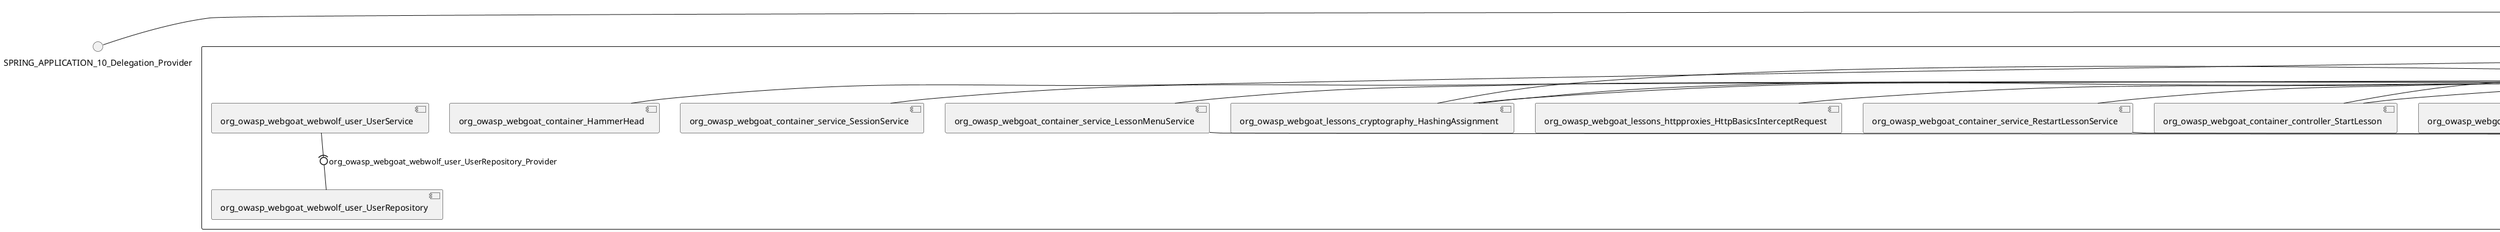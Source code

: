 @startuml
skinparam fixCircleLabelOverlapping true
skinparam componentStyle uml2
() SPRING_APPLICATION_10_Delegation_Provider
() SPRING_APPLICATION_11_Delegation_Provider
() SPRING_APPLICATION_12_Delegation_Provider
() SPRING_APPLICATION_13_Delegation_Provider
() SPRING_APPLICATION_14_Delegation_Provider
() SPRING_APPLICATION_15_Delegation_Provider
() SPRING_APPLICATION_16_Delegation_Provider
() SPRING_APPLICATION_2_Delegation_Provider
() SPRING_APPLICATION_3_Delegation_Provider
() SPRING_APPLICATION_4_Delegation_Provider
() SPRING_APPLICATION_5_Delegation_Provider
() SPRING_APPLICATION_6_Delegation_Provider
() SPRING_APPLICATION_7_Delegation_Provider
() SPRING_APPLICATION_8_Delegation_Provider
() SPRING_APPLICATION_9_Delegation_Provider
() SPRING_APPLICATION_BypassRestrictions_FieldRestrictions_POST_Delegation_Provider
() SPRING_APPLICATION_BypassRestrictions_frontendValidation_POST_Delegation_Provider
() SPRING_APPLICATION_ChromeDevTools_dummy_POST_Delegation_Provider
() SPRING_APPLICATION_ChromeDevTools_network_POST_Delegation_Provider
() SPRING_APPLICATION_CrossSiteScriptingStored_stored_xss_POST_Delegation_Provider
() SPRING_APPLICATION_CrossSiteScriptingStored_stored_xss_follow_up_POST_Delegation_Provider
() SPRING_APPLICATION_CrossSiteScripting_attack1_POST_Delegation_Provider
() SPRING_APPLICATION_CrossSiteScripting_attack3_POST_Delegation_Provider
() SPRING_APPLICATION_CrossSiteScripting_attack4_POST_Delegation_Provider
() SPRING_APPLICATION_CrossSiteScripting_attack5a_GET_Delegation_Provider
() SPRING_APPLICATION_CrossSiteScripting_attack6a_POST_Delegation_Provider
() SPRING_APPLICATION_CrossSiteScripting_dom_follow_up_POST_Delegation_Provider
() SPRING_APPLICATION_CrossSiteScripting_phone_home_xss_POST_Delegation_Provider
() SPRING_APPLICATION_CrossSiteScripting_quiz_GET_POST_Delegation_Provider
() SPRING_APPLICATION_Delegation_Provider
() SPRING_APPLICATION_GET_10_Delegation_Provider
() SPRING_APPLICATION_GET_11_Delegation_Provider
() SPRING_APPLICATION_GET_2_Delegation_Provider
() SPRING_APPLICATION_GET_3_Delegation_Provider
() SPRING_APPLICATION_GET_4_Delegation_Provider
() SPRING_APPLICATION_GET_5_Delegation_Provider
() SPRING_APPLICATION_GET_6_Delegation_Provider
() SPRING_APPLICATION_GET_7_Delegation_Provider
() SPRING_APPLICATION_GET_8_Delegation_Provider
() SPRING_APPLICATION_GET_9_Delegation_Provider
() SPRING_APPLICATION_GET_Delegation_Provider
() SPRING_APPLICATION_HtmlTampering_task_POST_Delegation_Provider
() SPRING_APPLICATION_HttpBasics_attack1_POST_Delegation_Provider
() SPRING_APPLICATION_HttpBasics_attack2_POST_Delegation_Provider
() SPRING_APPLICATION_IDOR_diff_attributes_POST_Delegation_Provider
() SPRING_APPLICATION_IDOR_login_POST_Delegation_Provider
() SPRING_APPLICATION_IDOR_profile_alt_path_POST_Delegation_Provider
() SPRING_APPLICATION_InsecureDeserialization_task_POST_Delegation_Provider
() SPRING_APPLICATION_InsecureLogin_Delegation_Provider
() SPRING_APPLICATION_JWT_decode_POST_Delegation_Provider
() SPRING_APPLICATION_JWT_jku_Delegation_Provider
() SPRING_APPLICATION_JWT_kid_Delegation_Provider
() SPRING_APPLICATION_JWT_quiz_GET_POST_Delegation_Provider
() SPRING_APPLICATION_JWT_refresh_Delegation_Provider
() SPRING_APPLICATION_JWT_secret_POST_Delegation_Provider
() SPRING_APPLICATION_JWT_votings_Delegation_Provider
() SPRING_APPLICATION_LogSpoofing_log_bleeding_POST_Delegation_Provider
() SPRING_APPLICATION_LogSpoofing_log_spoofing_POST_Delegation_Provider
() SPRING_APPLICATION_POST_10_Delegation_Provider
() SPRING_APPLICATION_POST_11_Delegation_Provider
() SPRING_APPLICATION_POST_12_Delegation_Provider
() SPRING_APPLICATION_POST_13_Delegation_Provider
() SPRING_APPLICATION_POST_14_Delegation_Provider
() SPRING_APPLICATION_POST_15_Delegation_Provider
() SPRING_APPLICATION_POST_16_Delegation_Provider
() SPRING_APPLICATION_POST_17_Delegation_Provider
() SPRING_APPLICATION_POST_18_Delegation_Provider
() SPRING_APPLICATION_POST_2_Delegation_Provider
() SPRING_APPLICATION_POST_3_Delegation_Provider
() SPRING_APPLICATION_POST_4_Delegation_Provider
() SPRING_APPLICATION_POST_5_Delegation_Provider
() SPRING_APPLICATION_POST_6_Delegation_Provider
() SPRING_APPLICATION_POST_7_Delegation_Provider
() SPRING_APPLICATION_POST_8_Delegation_Provider
() SPRING_APPLICATION_POST_9_Delegation_Provider
() SPRING_APPLICATION_POST_Delegation_Provider
() SPRING_APPLICATION_PUT_Delegation_Provider
() SPRING_APPLICATION_PasswordReset_ForgotPassword_create_password_reset_link_POST_Delegation_Provider
() SPRING_APPLICATION_PasswordReset_SecurityQuestions_POST_Delegation_Provider
() SPRING_APPLICATION_PasswordReset_reset_Delegation_Provider
() SPRING_APPLICATION_PasswordReset_simple_mail_reset_POST_Delegation_Provider
() SPRING_APPLICATION_PathTraversal_profile_picture_GET_Delegation_Provider
() SPRING_APPLICATION_PathTraversal_profile_picture_fix_GET_Delegation_Provider
() SPRING_APPLICATION_PathTraversal_profile_upload_POST_Delegation_Provider
() SPRING_APPLICATION_PathTraversal_profile_upload_fix_POST_Delegation_Provider
() SPRING_APPLICATION_PathTraversal_profile_upload_remove_user_input_POST_Delegation_Provider
() SPRING_APPLICATION_PathTraversal_random_POST_Delegation_Provider
() SPRING_APPLICATION_PathTraversal_random_picture_GET_Delegation_Provider
() SPRING_APPLICATION_PathTraversal_zip_slip_Delegation_Provider
() SPRING_APPLICATION_SSRF_task1_POST_Delegation_Provider
() SPRING_APPLICATION_SSRF_task2_POST_Delegation_Provider
() SPRING_APPLICATION_SecurePasswords_assignment_POST_Delegation_Provider
() SPRING_APPLICATION_SqlInjectionAdvanced_attack6a_POST_Delegation_Provider
() SPRING_APPLICATION_SqlInjectionAdvanced_attack6b_POST_Delegation_Provider
() SPRING_APPLICATION_SqlInjectionAdvanced_challenge_Login_POST_Delegation_Provider
() SPRING_APPLICATION_SqlInjectionAdvanced_challenge_PUT_Delegation_Provider
() SPRING_APPLICATION_SqlInjectionAdvanced_quiz_GET_POST_Delegation_Provider
() SPRING_APPLICATION_SqlInjectionMitigations_attack10a_POST_Delegation_Provider
() SPRING_APPLICATION_SqlInjectionMitigations_attack10b_POST_Delegation_Provider
() SPRING_APPLICATION_SqlInjectionMitigations_attack12a_POST_Delegation_Provider
() SPRING_APPLICATION_SqlInjectionMitigations_servers_GET_Delegation_Provider
() SPRING_APPLICATION_SqlInjection_assignment5a_POST_Delegation_Provider
() SPRING_APPLICATION_SqlInjection_assignment5b_POST_Delegation_Provider
() SPRING_APPLICATION_SqlInjection_attack10_POST_Delegation_Provider
() SPRING_APPLICATION_SqlInjection_attack2_POST_Delegation_Provider
() SPRING_APPLICATION_SqlInjection_attack3_POST_Delegation_Provider
() SPRING_APPLICATION_SqlInjection_attack4_POST_Delegation_Provider
() SPRING_APPLICATION_SqlInjection_attack5_POST_Delegation_Provider
() SPRING_APPLICATION_SqlInjection_attack8_POST_Delegation_Provider
() SPRING_APPLICATION_SqlInjection_attack9_POST_Delegation_Provider
() SPRING_APPLICATION_SqlOnlyInputValidationOnKeywords_attack_POST_Delegation_Provider
() SPRING_APPLICATION_SqlOnlyInputValidation_attack_POST_Delegation_Provider
() SPRING_APPLICATION_VulnerableComponents_attack1_POST_Delegation_Provider
() SPRING_APPLICATION_WebWolf_GET_Delegation_Provider
() SPRING_APPLICATION_WebWolf_landing_Delegation_Provider
() SPRING_APPLICATION_WebWolf_mail_Delegation_Provider
() SPRING_APPLICATION_challenge_1_POST_Delegation_Provider
() SPRING_APPLICATION_challenge_5_POST_Delegation_Provider
() SPRING_APPLICATION_challenge_7_Delegation_Provider
() SPRING_APPLICATION_challenge_8_Delegation_Provider
() SPRING_APPLICATION_challenge_logo_Delegation_Provider
() SPRING_APPLICATION_cia_quiz_GET_POST_Delegation_Provider
() SPRING_APPLICATION_clientSideFiltering_attack1_POST_Delegation_Provider
() SPRING_APPLICATION_clientSideFiltering_challenge_store_coupons_GET_Delegation_Provider
() SPRING_APPLICATION_clientSideFiltering_getItForFree_POST_Delegation_Provider
() SPRING_APPLICATION_clientSideFiltering_salaries_GET_Delegation_Provider
() SPRING_APPLICATION_crypto_encoding_basic_auth_POST_Delegation_Provider
() SPRING_APPLICATION_crypto_encoding_xor_POST_Delegation_Provider
() SPRING_APPLICATION_crypto_hashing_POST_Delegation_Provider
() SPRING_APPLICATION_crypto_secure_defaults_POST_Delegation_Provider
() SPRING_APPLICATION_crypto_signing_verify_POST_Delegation_Provider
() SPRING_APPLICATION_csrf_feedback_message_POST_Delegation_Provider
() SPRING_APPLICATION_csrf_review_POST_Delegation_Provider
() SPRING_APPLICATION_files_GET_Delegation_Provider
() SPRING_APPLICATION_fileupload_POST_Delegation_Provider
() SPRING_APPLICATION_jwt_Delegation_Provider
() SPRING_APPLICATION_landing_Delegation_Provider
() SPRING_APPLICATION_lesson_template_Delegation_Provider
() SPRING_APPLICATION_login_oauth_mvc_GET_Delegation_Provider
() SPRING_APPLICATION_mail_DELETE_GET_POST_Delegation_Provider
() SPRING_APPLICATION_register_mvc_POST_Delegation_Provider
() SPRING_APPLICATION_registration_GET_Delegation_Provider
() SPRING_APPLICATION_requests_GET_Delegation_Provider
() SPRING_APPLICATION_scoreboard_data_GET_Delegation_Provider
() SPRING_APPLICATION_server_directory_GET_Delegation_Provider
() SPRING_APPLICATION_service_debug_labels_mvc_Delegation_Provider
() SPRING_APPLICATION_service_lessonoverview_mvc_Delegation_Provider
() SPRING_APPLICATION_xxe_comments_GET_Delegation_Provider
rectangle System {
[org_owasp_webgoat_container_HammerHead] [[webgoat-webgoat.repository#_U6yASJAdEe-fOb2-UjXI7w]]
[org_owasp_webgoat_container_WebWolfRedirect] [[webgoat-webgoat.repository#_U6yASJAdEe-fOb2-UjXI7w]]
[org_owasp_webgoat_container_controller_StartLesson] [[webgoat-webgoat.repository#_U6yASJAdEe-fOb2-UjXI7w]]
[org_owasp_webgoat_container_controller_Welcome] [[webgoat-webgoat.repository#_U6yASJAdEe-fOb2-UjXI7w]]
[org_owasp_webgoat_container_i18n_PluginMessages_Provider] [[webgoat-webgoat.repository#_U6yASJAdEe-fOb2-UjXI7w]]
[org_owasp_webgoat_container_report_ReportCardController] [[webgoat-webgoat.repository#_U6yASJAdEe-fOb2-UjXI7w]]
[org_owasp_webgoat_container_service_EnvironmentService] [[webgoat-webgoat.repository#_U6yASJAdEe-fOb2-UjXI7w]]
[org_owasp_webgoat_container_service_HintService] [[webgoat-webgoat.repository#_U6yASJAdEe-fOb2-UjXI7w]]
[org_owasp_webgoat_container_service_LabelDebugService] [[webgoat-webgoat.repository#_U6yASJAdEe-fOb2-UjXI7w]]
[org_owasp_webgoat_container_service_LabelService] [[webgoat-webgoat.repository#_U6yASJAdEe-fOb2-UjXI7w]]
[org_owasp_webgoat_container_service_LessonInfoService] [[webgoat-webgoat.repository#_U6yASJAdEe-fOb2-UjXI7w]]
[org_owasp_webgoat_container_service_LessonMenuService] [[webgoat-webgoat.repository#_U6yASJAdEe-fOb2-UjXI7w]]
[org_owasp_webgoat_container_service_LessonProgressService] [[webgoat-webgoat.repository#_U6yASJAdEe-fOb2-UjXI7w]]
[org_owasp_webgoat_container_service_LessonTitleService] [[webgoat-webgoat.repository#_U6yASJAdEe-fOb2-UjXI7w]]
[org_owasp_webgoat_container_service_RestartLessonService] [[webgoat-webgoat.repository#_U6yASJAdEe-fOb2-UjXI7w]]
[org_owasp_webgoat_container_service_SessionService] [[webgoat-webgoat.repository#_U6yASJAdEe-fOb2-UjXI7w]]
[org_owasp_webgoat_container_session_UserSessionData_Provider] [[webgoat-webgoat.repository#_U6yASJAdEe-fOb2-UjXI7w]]
[org_owasp_webgoat_container_session_WebSession_Provider] [[webgoat-webgoat.repository#_U6yASJAdEe-fOb2-UjXI7w]]
[org_owasp_webgoat_container_users_RegistrationController] [[webgoat-webgoat.repository#_U6yASJAdEe-fOb2-UjXI7w]]
[org_owasp_webgoat_container_users_Scoreboard] [[webgoat-webgoat.repository#_U6yASJAdEe-fOb2-UjXI7w]]
[org_owasp_webgoat_container_users_UserProgressRepository] [[webgoat-webgoat.repository#_U6yASJAdEe-fOb2-UjXI7w]]
[org_owasp_webgoat_container_users_UserRepository] [[webgoat-webgoat.repository#_U6yASJAdEe-fOb2-UjXI7w]]
[org_owasp_webgoat_container_users_UserService] [[webgoat-webgoat.repository#_U6yASJAdEe-fOb2-UjXI7w]]
[org_owasp_webgoat_lessons_authbypass_VerifyAccount] [[webgoat-webgoat.repository#_U6yASJAdEe-fOb2-UjXI7w]]
[org_owasp_webgoat_lessons_bypassrestrictions_BypassRestrictionsFieldRestrictions] [[webgoat-webgoat.repository#_U6yASJAdEe-fOb2-UjXI7w]]
[org_owasp_webgoat_lessons_bypassrestrictions_BypassRestrictionsFrontendValidation] [[webgoat-webgoat.repository#_U6yASJAdEe-fOb2-UjXI7w]]
[org_owasp_webgoat_lessons_challenges_FlagController] [[webgoat-webgoat.repository#_U6yASJAdEe-fOb2-UjXI7w]]
[org_owasp_webgoat_lessons_challenges_challenge1_Assignment1] [[webgoat-webgoat.repository#_U6yASJAdEe-fOb2-UjXI7w]]
[org_owasp_webgoat_lessons_challenges_challenge1_ImageServlet] [[webgoat-webgoat.repository#_U6yASJAdEe-fOb2-UjXI7w]]
[org_owasp_webgoat_lessons_challenges_challenge5_Assignment5] [[webgoat-webgoat.repository#_U6yASJAdEe-fOb2-UjXI7w]]
[org_owasp_webgoat_lessons_challenges_challenge7_Assignment7] [[webgoat-webgoat.repository#_U6yASJAdEe-fOb2-UjXI7w]]
[org_owasp_webgoat_lessons_challenges_challenge8_Assignment8] [[webgoat-webgoat.repository#_U6yASJAdEe-fOb2-UjXI7w]]
[org_owasp_webgoat_lessons_chromedevtools_NetworkDummy] [[webgoat-webgoat.repository#_U6yASJAdEe-fOb2-UjXI7w]]
[org_owasp_webgoat_lessons_chromedevtools_NetworkLesson] [[webgoat-webgoat.repository#_U6yASJAdEe-fOb2-UjXI7w]]
[org_owasp_webgoat_lessons_cia_CIAQuiz] [[webgoat-webgoat.repository#_U6yASJAdEe-fOb2-UjXI7w]]
[org_owasp_webgoat_lessons_clientsidefiltering_ClientSideFilteringAssignment] [[webgoat-webgoat.repository#_U6yASJAdEe-fOb2-UjXI7w]]
[org_owasp_webgoat_lessons_clientsidefiltering_ClientSideFilteringFreeAssignment] [[webgoat-webgoat.repository#_U6yASJAdEe-fOb2-UjXI7w]]
[org_owasp_webgoat_lessons_clientsidefiltering_Salaries] [[webgoat-webgoat.repository#_U6yASJAdEe-fOb2-UjXI7w]]
[org_owasp_webgoat_lessons_clientsidefiltering_ShopEndpoint] [[webgoat-webgoat.repository#_U6yASJAdEe-fOb2-UjXI7w]]
[org_owasp_webgoat_lessons_cryptography_EncodingAssignment] [[webgoat-webgoat.repository#_U6yASJAdEe-fOb2-UjXI7w]]
[org_owasp_webgoat_lessons_cryptography_HashingAssignment] [[webgoat-webgoat.repository#_U6yASJAdEe-fOb2-UjXI7w]]
[org_owasp_webgoat_lessons_cryptography_SecureDefaultsAssignment] [[webgoat-webgoat.repository#_U6yASJAdEe-fOb2-UjXI7w]]
[org_owasp_webgoat_lessons_cryptography_SigningAssignment] [[webgoat-webgoat.repository#_U6yASJAdEe-fOb2-UjXI7w]]
[org_owasp_webgoat_lessons_cryptography_XOREncodingAssignment] [[webgoat-webgoat.repository#_U6yASJAdEe-fOb2-UjXI7w]]
[org_owasp_webgoat_lessons_csrf_CSRFConfirmFlag1] [[webgoat-webgoat.repository#_U6yASJAdEe-fOb2-UjXI7w]]
[org_owasp_webgoat_lessons_csrf_CSRFFeedback] [[webgoat-webgoat.repository#_U6yASJAdEe-fOb2-UjXI7w]]
[org_owasp_webgoat_lessons_csrf_CSRFGetFlag] [[webgoat-webgoat.repository#_U6yASJAdEe-fOb2-UjXI7w]]
[org_owasp_webgoat_lessons_csrf_CSRFLogin] [[webgoat-webgoat.repository#_U6yASJAdEe-fOb2-UjXI7w]]
[org_owasp_webgoat_lessons_csrf_ForgedReviews] [[webgoat-webgoat.repository#_U6yASJAdEe-fOb2-UjXI7w]]
[org_owasp_webgoat_lessons_csrf_ObjectMapper_Provider] [[webgoat-webgoat.repository#_U6yASJAdEe-fOb2-UjXI7w]]
[org_owasp_webgoat_lessons_deserialization_InsecureDeserializationTask] [[webgoat-webgoat.repository#_U6yASJAdEe-fOb2-UjXI7w]]
[org_owasp_webgoat_lessons_hijacksession_HijackSessionAssignment] [[webgoat-webgoat.repository#_U6yASJAdEe-fOb2-UjXI7w]]
[org_owasp_webgoat_lessons_hijacksession_cas_HijackSessionAuthenticationProvider] [[webgoat-webgoat.repository#_U6yASJAdEe-fOb2-UjXI7w]]
[org_owasp_webgoat_lessons_htmltampering_HtmlTamperingTask] [[webgoat-webgoat.repository#_U6yASJAdEe-fOb2-UjXI7w]]
[org_owasp_webgoat_lessons_httpbasics_HttpBasicsLesson] [[webgoat-webgoat.repository#_U6yASJAdEe-fOb2-UjXI7w]]
[org_owasp_webgoat_lessons_httpbasics_HttpBasicsQuiz] [[webgoat-webgoat.repository#_U6yASJAdEe-fOb2-UjXI7w]]
[org_owasp_webgoat_lessons_httpproxies_HttpBasicsInterceptRequest] [[webgoat-webgoat.repository#_U6yASJAdEe-fOb2-UjXI7w]]
[org_owasp_webgoat_lessons_idor_IDORDiffAttributes] [[webgoat-webgoat.repository#_U6yASJAdEe-fOb2-UjXI7w]]
[org_owasp_webgoat_lessons_idor_IDOREditOtherProfile] [[webgoat-webgoat.repository#_U6yASJAdEe-fOb2-UjXI7w]]
[org_owasp_webgoat_lessons_idor_IDORLogin] [[webgoat-webgoat.repository#_U6yASJAdEe-fOb2-UjXI7w]]
[org_owasp_webgoat_lessons_idor_IDORViewOtherProfile] [[webgoat-webgoat.repository#_U6yASJAdEe-fOb2-UjXI7w]]
[org_owasp_webgoat_lessons_idor_IDORViewOwnProfile] [[webgoat-webgoat.repository#_U6yASJAdEe-fOb2-UjXI7w]]
[org_owasp_webgoat_lessons_idor_IDORViewOwnProfileAltUrl] [[webgoat-webgoat.repository#_U6yASJAdEe-fOb2-UjXI7w]]
[org_owasp_webgoat_lessons_insecurelogin_InsecureLoginTask] [[webgoat-webgoat.repository#_U6yASJAdEe-fOb2-UjXI7w]]
[org_owasp_webgoat_lessons_jwt_JWTDecodeEndpoint] [[webgoat-webgoat.repository#_U6yASJAdEe-fOb2-UjXI7w]]
[org_owasp_webgoat_lessons_jwt_JWTQuiz] [[webgoat-webgoat.repository#_U6yASJAdEe-fOb2-UjXI7w]]
[org_owasp_webgoat_lessons_jwt_JWTRefreshEndpoint] [[webgoat-webgoat.repository#_U6yASJAdEe-fOb2-UjXI7w]]
[org_owasp_webgoat_lessons_jwt_JWTSecretKeyEndpoint] [[webgoat-webgoat.repository#_U6yASJAdEe-fOb2-UjXI7w]]
[org_owasp_webgoat_lessons_jwt_JWTVotesEndpoint] [[webgoat-webgoat.repository#_U6yASJAdEe-fOb2-UjXI7w]]
[org_owasp_webgoat_lessons_jwt_claimmisuse_JWTHeaderJKUEndpoint] [[webgoat-webgoat.repository#_U6yASJAdEe-fOb2-UjXI7w]]
[org_owasp_webgoat_lessons_jwt_claimmisuse_JWTHeaderKIDEndpoint] [[webgoat-webgoat.repository#_U6yASJAdEe-fOb2-UjXI7w]]
[org_owasp_webgoat_lessons_lessontemplate_SampleAttack] [[webgoat-webgoat.repository#_U6yASJAdEe-fOb2-UjXI7w]]
[org_owasp_webgoat_lessons_logging_LogBleedingTask] [[webgoat-webgoat.repository#_U6yASJAdEe-fOb2-UjXI7w]]
[org_owasp_webgoat_lessons_logging_LogSpoofingTask] [[webgoat-webgoat.repository#_U6yASJAdEe-fOb2-UjXI7w]]
[org_owasp_webgoat_lessons_missingac_MissingFunctionACHiddenMenus] [[webgoat-webgoat.repository#_U6yASJAdEe-fOb2-UjXI7w]]
[org_owasp_webgoat_lessons_missingac_MissingFunctionACUsers] [[webgoat-webgoat.repository#_U6yASJAdEe-fOb2-UjXI7w]]
[org_owasp_webgoat_lessons_missingac_MissingFunctionACYourHash] [[webgoat-webgoat.repository#_U6yASJAdEe-fOb2-UjXI7w]]
[org_owasp_webgoat_lessons_missingac_MissingFunctionACYourHashAdmin] [[webgoat-webgoat.repository#_U6yASJAdEe-fOb2-UjXI7w]]
[org_owasp_webgoat_lessons_passwordreset_QuestionsAssignment] [[webgoat-webgoat.repository#_U6yASJAdEe-fOb2-UjXI7w]]
[org_owasp_webgoat_lessons_passwordreset_ResetLinkAssignment] [[webgoat-webgoat.repository#_U6yASJAdEe-fOb2-UjXI7w]]
[org_owasp_webgoat_lessons_passwordreset_ResetLinkAssignmentForgotPassword] [[webgoat-webgoat.repository#_U6yASJAdEe-fOb2-UjXI7w]]
[org_owasp_webgoat_lessons_passwordreset_SecurityQuestionAssignment] [[webgoat-webgoat.repository#_U6yASJAdEe-fOb2-UjXI7w]]
[org_owasp_webgoat_lessons_passwordreset_SimpleMailAssignment] [[webgoat-webgoat.repository#_U6yASJAdEe-fOb2-UjXI7w]]
[org_owasp_webgoat_lessons_passwordreset_TriedQuestions] [[webgoat-webgoat.repository#_U6yASJAdEe-fOb2-UjXI7w]]
[org_owasp_webgoat_lessons_pathtraversal_ProfileUpload] [[webgoat-webgoat.repository#_U6yASJAdEe-fOb2-UjXI7w]]
[org_owasp_webgoat_lessons_pathtraversal_ProfileUploadFix] [[webgoat-webgoat.repository#_U6yASJAdEe-fOb2-UjXI7w]]
[org_owasp_webgoat_lessons_pathtraversal_ProfileUploadRemoveUserInput] [[webgoat-webgoat.repository#_U6yASJAdEe-fOb2-UjXI7w]]
[org_owasp_webgoat_lessons_pathtraversal_ProfileUploadRetrieval] [[webgoat-webgoat.repository#_U6yASJAdEe-fOb2-UjXI7w]]
[org_owasp_webgoat_lessons_pathtraversal_ProfileZipSlip] [[webgoat-webgoat.repository#_U6yASJAdEe-fOb2-UjXI7w]]
[org_owasp_webgoat_lessons_securepasswords_SecurePasswordsAssignment] [[webgoat-webgoat.repository#_U6yASJAdEe-fOb2-UjXI7w]]
[org_owasp_webgoat_lessons_spoofcookie_SpoofCookieAssignment] [[webgoat-webgoat.repository#_U6yASJAdEe-fOb2-UjXI7w]]
[org_owasp_webgoat_lessons_sqlinjection_advanced_SqlInjectionChallenge] [[webgoat-webgoat.repository#_U6yASJAdEe-fOb2-UjXI7w]]
[org_owasp_webgoat_lessons_sqlinjection_advanced_SqlInjectionChallengeLogin] [[webgoat-webgoat.repository#_U6yASJAdEe-fOb2-UjXI7w]]
[org_owasp_webgoat_lessons_sqlinjection_advanced_SqlInjectionLesson6a] [[webgoat-webgoat.repository#_U6yASJAdEe-fOb2-UjXI7w]]
[org_owasp_webgoat_lessons_sqlinjection_advanced_SqlInjectionLesson6b] [[webgoat-webgoat.repository#_U6yASJAdEe-fOb2-UjXI7w]]
[org_owasp_webgoat_lessons_sqlinjection_advanced_SqlInjectionQuiz] [[webgoat-webgoat.repository#_U6yASJAdEe-fOb2-UjXI7w]]
[org_owasp_webgoat_lessons_sqlinjection_introduction_SqlInjectionLesson10] [[webgoat-webgoat.repository#_U6yASJAdEe-fOb2-UjXI7w]]
[org_owasp_webgoat_lessons_sqlinjection_introduction_SqlInjectionLesson2] [[webgoat-webgoat.repository#_U6yASJAdEe-fOb2-UjXI7w]]
[org_owasp_webgoat_lessons_sqlinjection_introduction_SqlInjectionLesson3] [[webgoat-webgoat.repository#_U6yASJAdEe-fOb2-UjXI7w]]
[org_owasp_webgoat_lessons_sqlinjection_introduction_SqlInjectionLesson4] [[webgoat-webgoat.repository#_U6yASJAdEe-fOb2-UjXI7w]]
[org_owasp_webgoat_lessons_sqlinjection_introduction_SqlInjectionLesson5] [[webgoat-webgoat.repository#_U6yASJAdEe-fOb2-UjXI7w]]
[org_owasp_webgoat_lessons_sqlinjection_introduction_SqlInjectionLesson5a] [[webgoat-webgoat.repository#_U6yASJAdEe-fOb2-UjXI7w]]
[org_owasp_webgoat_lessons_sqlinjection_introduction_SqlInjectionLesson5b] [[webgoat-webgoat.repository#_U6yASJAdEe-fOb2-UjXI7w]]
[org_owasp_webgoat_lessons_sqlinjection_introduction_SqlInjectionLesson8] [[webgoat-webgoat.repository#_U6yASJAdEe-fOb2-UjXI7w]]
[org_owasp_webgoat_lessons_sqlinjection_introduction_SqlInjectionLesson9] [[webgoat-webgoat.repository#_U6yASJAdEe-fOb2-UjXI7w]]
[org_owasp_webgoat_lessons_sqlinjection_mitigation_Servers] [[webgoat-webgoat.repository#_U6yASJAdEe-fOb2-UjXI7w]]
[org_owasp_webgoat_lessons_sqlinjection_mitigation_SqlInjectionLesson10a] [[webgoat-webgoat.repository#_U6yASJAdEe-fOb2-UjXI7w]]
[org_owasp_webgoat_lessons_sqlinjection_mitigation_SqlInjectionLesson10b] [[webgoat-webgoat.repository#_U6yASJAdEe-fOb2-UjXI7w]]
[org_owasp_webgoat_lessons_sqlinjection_mitigation_SqlInjectionLesson13] [[webgoat-webgoat.repository#_U6yASJAdEe-fOb2-UjXI7w]]
[org_owasp_webgoat_lessons_sqlinjection_mitigation_SqlOnlyInputValidation] [[webgoat-webgoat.repository#_U6yASJAdEe-fOb2-UjXI7w]]
[org_owasp_webgoat_lessons_sqlinjection_mitigation_SqlOnlyInputValidationOnKeywords] [[webgoat-webgoat.repository#_U6yASJAdEe-fOb2-UjXI7w]]
[org_owasp_webgoat_lessons_ssrf_SSRFTask1] [[webgoat-webgoat.repository#_U6yASJAdEe-fOb2-UjXI7w]]
[org_owasp_webgoat_lessons_ssrf_SSRFTask2] [[webgoat-webgoat.repository#_U6yASJAdEe-fOb2-UjXI7w]]
[org_owasp_webgoat_lessons_vulnerablecomponents_VulnerableComponentsLesson] [[webgoat-webgoat.repository#_U6yASJAdEe-fOb2-UjXI7w]]
[org_owasp_webgoat_lessons_webwolfintroduction_LandingAssignment] [[webgoat-webgoat.repository#_U6yASJAdEe-fOb2-UjXI7w]]
[org_owasp_webgoat_lessons_webwolfintroduction_MailAssignment] [[webgoat-webgoat.repository#_U6yASJAdEe-fOb2-UjXI7w]]
[org_owasp_webgoat_lessons_xss_CrossSiteScriptingLesson1] [[webgoat-webgoat.repository#_U6yASJAdEe-fOb2-UjXI7w]]
[org_owasp_webgoat_lessons_xss_CrossSiteScriptingLesson3] [[webgoat-webgoat.repository#_U6yASJAdEe-fOb2-UjXI7w]]
[org_owasp_webgoat_lessons_xss_CrossSiteScriptingLesson4] [[webgoat-webgoat.repository#_U6yASJAdEe-fOb2-UjXI7w]]
[org_owasp_webgoat_lessons_xss_CrossSiteScriptingLesson5a] [[webgoat-webgoat.repository#_U6yASJAdEe-fOb2-UjXI7w]]
[org_owasp_webgoat_lessons_xss_CrossSiteScriptingLesson6a] [[webgoat-webgoat.repository#_U6yASJAdEe-fOb2-UjXI7w]]
[org_owasp_webgoat_lessons_xss_CrossSiteScriptingQuiz] [[webgoat-webgoat.repository#_U6yASJAdEe-fOb2-UjXI7w]]
[org_owasp_webgoat_lessons_xss_DOMCrossSiteScripting] [[webgoat-webgoat.repository#_U6yASJAdEe-fOb2-UjXI7w]]
[org_owasp_webgoat_lessons_xss_DOMCrossSiteScriptingVerifier] [[webgoat-webgoat.repository#_U6yASJAdEe-fOb2-UjXI7w]]
[org_owasp_webgoat_lessons_xss_stored_StoredCrossSiteScriptingVerifier] [[webgoat-webgoat.repository#_U6yASJAdEe-fOb2-UjXI7w]]
[org_owasp_webgoat_lessons_xss_stored_StoredXssComments] [[webgoat-webgoat.repository#_U6yASJAdEe-fOb2-UjXI7w]]
[org_owasp_webgoat_lessons_xxe_BlindSendFileAssignment] [[webgoat-webgoat.repository#_U6yASJAdEe-fOb2-UjXI7w]]
[org_owasp_webgoat_lessons_xxe_CommentsCache] [[webgoat-webgoat.repository#_U6yASJAdEe-fOb2-UjXI7w]]
[org_owasp_webgoat_lessons_xxe_CommentsEndpoint] [[webgoat-webgoat.repository#_U6yASJAdEe-fOb2-UjXI7w]]
[org_owasp_webgoat_lessons_xxe_ContentTypeAssignment] [[webgoat-webgoat.repository#_U6yASJAdEe-fOb2-UjXI7w]]
[org_owasp_webgoat_lessons_xxe_SimpleXXE] [[webgoat-webgoat.repository#_U6yASJAdEe-fOb2-UjXI7w]]
[org_owasp_webgoat_webwolf_FileServer] [[webgoat-webgoat.repository#_U6yASJAdEe-fOb2-UjXI7w]]
[org_owasp_webgoat_webwolf_jwt_JWTController] [[webgoat-webgoat.repository#_U6yASJAdEe-fOb2-UjXI7w]]
[org_owasp_webgoat_webwolf_mailbox_MailboxController] [[webgoat-webgoat.repository#_U6yASJAdEe-fOb2-UjXI7w]]
[org_owasp_webgoat_webwolf_mailbox_MailboxRepository] [[webgoat-webgoat.repository#_U6yASJAdEe-fOb2-UjXI7w]]
[org_owasp_webgoat_webwolf_requests_LandingPage] [[webgoat-webgoat.repository#_U6yASJAdEe-fOb2-UjXI7w]]
[org_owasp_webgoat_webwolf_requests_Requests] [[webgoat-webgoat.repository#_U6yASJAdEe-fOb2-UjXI7w]]
[org_owasp_webgoat_webwolf_user_UserRepository] [[webgoat-webgoat.repository#_U6yASJAdEe-fOb2-UjXI7w]]
[org_owasp_webgoat_webwolf_user_UserService] [[webgoat-webgoat.repository#_U6yASJAdEe-fOb2-UjXI7w]]
port SPRING_APPLICATION_10_Provider
SPRING_APPLICATION_10_Delegation_Provider - SPRING_APPLICATION_10_Provider
SPRING_APPLICATION_10_Provider - [org_owasp_webgoat_lessons_cryptography_HashingAssignment]
port SPRING_APPLICATION_11_Provider
SPRING_APPLICATION_11_Delegation_Provider - SPRING_APPLICATION_11_Provider
SPRING_APPLICATION_11_Provider - [org_owasp_webgoat_container_HammerHead]
port SPRING_APPLICATION_12_Provider
SPRING_APPLICATION_12_Delegation_Provider - SPRING_APPLICATION_12_Provider
SPRING_APPLICATION_12_Provider - [org_owasp_webgoat_lessons_xxe_SimpleXXE]
port SPRING_APPLICATION_13_Provider
SPRING_APPLICATION_13_Delegation_Provider - SPRING_APPLICATION_13_Provider
SPRING_APPLICATION_13_Provider - [org_owasp_webgoat_lessons_jwt_JWTSecretKeyEndpoint]
port SPRING_APPLICATION_14_Provider
SPRING_APPLICATION_14_Delegation_Provider - SPRING_APPLICATION_14_Provider
SPRING_APPLICATION_14_Provider - [org_owasp_webgoat_container_service_SessionService]
port SPRING_APPLICATION_15_Provider
SPRING_APPLICATION_15_Delegation_Provider - SPRING_APPLICATION_15_Provider
SPRING_APPLICATION_15_Provider - [org_owasp_webgoat_container_service_LessonMenuService]
port SPRING_APPLICATION_16_Provider
SPRING_APPLICATION_16_Delegation_Provider - SPRING_APPLICATION_16_Provider
SPRING_APPLICATION_16_Provider - [org_owasp_webgoat_lessons_cryptography_HashingAssignment]
port SPRING_APPLICATION_2_Provider
SPRING_APPLICATION_2_Delegation_Provider - SPRING_APPLICATION_2_Provider
SPRING_APPLICATION_2_Provider - [org_owasp_webgoat_lessons_cryptography_SigningAssignment]
port SPRING_APPLICATION_3_Provider
SPRING_APPLICATION_3_Delegation_Provider - SPRING_APPLICATION_3_Provider
SPRING_APPLICATION_3_Provider - [org_owasp_webgoat_lessons_httpproxies_HttpBasicsInterceptRequest]
port SPRING_APPLICATION_4_Provider
SPRING_APPLICATION_4_Delegation_Provider - SPRING_APPLICATION_4_Provider
SPRING_APPLICATION_4_Provider - [org_owasp_webgoat_webwolf_FileServer]
port SPRING_APPLICATION_5_Provider
SPRING_APPLICATION_5_Delegation_Provider - SPRING_APPLICATION_5_Provider
SPRING_APPLICATION_5_Provider - [org_owasp_webgoat_container_service_RestartLessonService]
port SPRING_APPLICATION_6_Provider
SPRING_APPLICATION_6_Delegation_Provider - SPRING_APPLICATION_6_Provider
SPRING_APPLICATION_6_Provider - [org_owasp_webgoat_container_controller_StartLesson]
port SPRING_APPLICATION_7_Provider
SPRING_APPLICATION_7_Delegation_Provider - SPRING_APPLICATION_7_Provider
SPRING_APPLICATION_7_Provider - [org_owasp_webgoat_container_service_LessonInfoService]
port SPRING_APPLICATION_8_Provider
SPRING_APPLICATION_8_Delegation_Provider - SPRING_APPLICATION_8_Provider
SPRING_APPLICATION_8_Provider - [org_owasp_webgoat_container_controller_StartLesson]
port SPRING_APPLICATION_9_Provider
SPRING_APPLICATION_9_Delegation_Provider - SPRING_APPLICATION_9_Provider
SPRING_APPLICATION_9_Provider - [org_owasp_webgoat_container_service_LessonTitleService]
port SPRING_APPLICATION_BypassRestrictions_FieldRestrictions_POST_Provider
SPRING_APPLICATION_BypassRestrictions_FieldRestrictions_POST_Delegation_Provider - SPRING_APPLICATION_BypassRestrictions_FieldRestrictions_POST_Provider
SPRING_APPLICATION_BypassRestrictions_FieldRestrictions_POST_Provider - [org_owasp_webgoat_lessons_bypassrestrictions_BypassRestrictionsFieldRestrictions]
port SPRING_APPLICATION_BypassRestrictions_frontendValidation_POST_Provider
SPRING_APPLICATION_BypassRestrictions_frontendValidation_POST_Delegation_Provider - SPRING_APPLICATION_BypassRestrictions_frontendValidation_POST_Provider
SPRING_APPLICATION_BypassRestrictions_frontendValidation_POST_Provider - [org_owasp_webgoat_lessons_bypassrestrictions_BypassRestrictionsFrontendValidation]
port SPRING_APPLICATION_ChromeDevTools_dummy_POST_Provider
SPRING_APPLICATION_ChromeDevTools_dummy_POST_Delegation_Provider - SPRING_APPLICATION_ChromeDevTools_dummy_POST_Provider
SPRING_APPLICATION_ChromeDevTools_dummy_POST_Provider - [org_owasp_webgoat_lessons_chromedevtools_NetworkDummy]
port SPRING_APPLICATION_ChromeDevTools_network_POST_Provider
SPRING_APPLICATION_ChromeDevTools_network_POST_Delegation_Provider - SPRING_APPLICATION_ChromeDevTools_network_POST_Provider
SPRING_APPLICATION_ChromeDevTools_network_POST_Provider - [org_owasp_webgoat_lessons_chromedevtools_NetworkLesson]
port SPRING_APPLICATION_CrossSiteScriptingStored_stored_xss_POST_Provider
SPRING_APPLICATION_CrossSiteScriptingStored_stored_xss_POST_Delegation_Provider - SPRING_APPLICATION_CrossSiteScriptingStored_stored_xss_POST_Provider
SPRING_APPLICATION_CrossSiteScriptingStored_stored_xss_POST_Provider - [org_owasp_webgoat_lessons_xss_stored_StoredXssComments]
port SPRING_APPLICATION_CrossSiteScriptingStored_stored_xss_follow_up_POST_Provider
SPRING_APPLICATION_CrossSiteScriptingStored_stored_xss_follow_up_POST_Delegation_Provider - SPRING_APPLICATION_CrossSiteScriptingStored_stored_xss_follow_up_POST_Provider
SPRING_APPLICATION_CrossSiteScriptingStored_stored_xss_follow_up_POST_Provider - [org_owasp_webgoat_lessons_xss_stored_StoredCrossSiteScriptingVerifier]
port SPRING_APPLICATION_CrossSiteScripting_attack1_POST_Provider
SPRING_APPLICATION_CrossSiteScripting_attack1_POST_Delegation_Provider - SPRING_APPLICATION_CrossSiteScripting_attack1_POST_Provider
SPRING_APPLICATION_CrossSiteScripting_attack1_POST_Provider - [org_owasp_webgoat_lessons_xss_CrossSiteScriptingLesson1]
port SPRING_APPLICATION_CrossSiteScripting_attack3_POST_Provider
SPRING_APPLICATION_CrossSiteScripting_attack3_POST_Delegation_Provider - SPRING_APPLICATION_CrossSiteScripting_attack3_POST_Provider
SPRING_APPLICATION_CrossSiteScripting_attack3_POST_Provider - [org_owasp_webgoat_lessons_xss_CrossSiteScriptingLesson3]
port SPRING_APPLICATION_CrossSiteScripting_attack4_POST_Provider
SPRING_APPLICATION_CrossSiteScripting_attack4_POST_Delegation_Provider - SPRING_APPLICATION_CrossSiteScripting_attack4_POST_Provider
SPRING_APPLICATION_CrossSiteScripting_attack4_POST_Provider - [org_owasp_webgoat_lessons_xss_CrossSiteScriptingLesson4]
port SPRING_APPLICATION_CrossSiteScripting_attack5a_GET_Provider
SPRING_APPLICATION_CrossSiteScripting_attack5a_GET_Delegation_Provider - SPRING_APPLICATION_CrossSiteScripting_attack5a_GET_Provider
SPRING_APPLICATION_CrossSiteScripting_attack5a_GET_Provider - [org_owasp_webgoat_lessons_xss_CrossSiteScriptingLesson5a]
port SPRING_APPLICATION_CrossSiteScripting_attack6a_POST_Provider
SPRING_APPLICATION_CrossSiteScripting_attack6a_POST_Delegation_Provider - SPRING_APPLICATION_CrossSiteScripting_attack6a_POST_Provider
SPRING_APPLICATION_CrossSiteScripting_attack6a_POST_Provider - [org_owasp_webgoat_lessons_xss_CrossSiteScriptingLesson6a]
port SPRING_APPLICATION_CrossSiteScripting_dom_follow_up_POST_Provider
SPRING_APPLICATION_CrossSiteScripting_dom_follow_up_POST_Delegation_Provider - SPRING_APPLICATION_CrossSiteScripting_dom_follow_up_POST_Provider
SPRING_APPLICATION_CrossSiteScripting_dom_follow_up_POST_Provider - [org_owasp_webgoat_lessons_xss_DOMCrossSiteScriptingVerifier]
port SPRING_APPLICATION_CrossSiteScripting_phone_home_xss_POST_Provider
SPRING_APPLICATION_CrossSiteScripting_phone_home_xss_POST_Delegation_Provider - SPRING_APPLICATION_CrossSiteScripting_phone_home_xss_POST_Provider
SPRING_APPLICATION_CrossSiteScripting_phone_home_xss_POST_Provider - [org_owasp_webgoat_lessons_xss_DOMCrossSiteScripting]
port SPRING_APPLICATION_CrossSiteScripting_quiz_GET_POST_Provider
SPRING_APPLICATION_CrossSiteScripting_quiz_GET_POST_Delegation_Provider - SPRING_APPLICATION_CrossSiteScripting_quiz_GET_POST_Provider
SPRING_APPLICATION_CrossSiteScripting_quiz_GET_POST_Provider - [org_owasp_webgoat_lessons_xss_CrossSiteScriptingQuiz]
port SPRING_APPLICATION_Provider
SPRING_APPLICATION_Delegation_Provider - SPRING_APPLICATION_Provider
SPRING_APPLICATION_Provider - [org_owasp_webgoat_container_service_LabelDebugService]
port SPRING_APPLICATION_GET_10_Provider
SPRING_APPLICATION_GET_10_Delegation_Provider - SPRING_APPLICATION_GET_10_Provider
SPRING_APPLICATION_GET_10_Provider - [org_owasp_webgoat_lessons_xss_stored_StoredXssComments]
port SPRING_APPLICATION_GET_11_Provider
SPRING_APPLICATION_GET_11_Delegation_Provider - SPRING_APPLICATION_GET_11_Provider
SPRING_APPLICATION_GET_11_Provider - [org_owasp_webgoat_lessons_cryptography_EncodingAssignment]
port SPRING_APPLICATION_GET_2_Provider
SPRING_APPLICATION_GET_2_Delegation_Provider - SPRING_APPLICATION_GET_2_Provider
SPRING_APPLICATION_GET_2_Provider - [org_owasp_webgoat_lessons_idor_IDORViewOwnProfile]
port SPRING_APPLICATION_GET_3_Provider
SPRING_APPLICATION_GET_3_Delegation_Provider - SPRING_APPLICATION_GET_3_Provider
SPRING_APPLICATION_GET_3_Provider - [org_owasp_webgoat_lessons_csrf_ForgedReviews]
port SPRING_APPLICATION_GET_4_Provider
SPRING_APPLICATION_GET_4_Delegation_Provider - SPRING_APPLICATION_GET_4_Provider
SPRING_APPLICATION_GET_4_Provider - [org_owasp_webgoat_lessons_missingac_MissingFunctionACUsers]
port SPRING_APPLICATION_GET_5_Provider
SPRING_APPLICATION_GET_5_Delegation_Provider - SPRING_APPLICATION_GET_5_Provider
SPRING_APPLICATION_GET_5_Provider - [org_owasp_webgoat_container_controller_Welcome]
port SPRING_APPLICATION_GET_6_Provider
SPRING_APPLICATION_GET_6_Delegation_Provider - SPRING_APPLICATION_GET_6_Provider
SPRING_APPLICATION_GET_6_Provider - [org_owasp_webgoat_lessons_spoofcookie_SpoofCookieAssignment]
port SPRING_APPLICATION_GET_7_Provider
SPRING_APPLICATION_GET_7_Delegation_Provider - SPRING_APPLICATION_GET_7_Provider
SPRING_APPLICATION_GET_7_Provider - [org_owasp_webgoat_container_report_ReportCardController]
port SPRING_APPLICATION_GET_8_Provider
SPRING_APPLICATION_GET_8_Delegation_Provider - SPRING_APPLICATION_GET_8_Provider
SPRING_APPLICATION_GET_8_Provider - [org_owasp_webgoat_container_service_HintService]
port SPRING_APPLICATION_GET_9_Provider
SPRING_APPLICATION_GET_9_Delegation_Provider - SPRING_APPLICATION_GET_9_Provider
SPRING_APPLICATION_GET_9_Provider - [org_owasp_webgoat_lessons_idor_IDORViewOtherProfile]
port SPRING_APPLICATION_GET_Provider
SPRING_APPLICATION_GET_Delegation_Provider - SPRING_APPLICATION_GET_Provider
SPRING_APPLICATION_GET_Provider - [org_owasp_webgoat_container_service_LabelService]
port SPRING_APPLICATION_HtmlTampering_task_POST_Provider
SPRING_APPLICATION_HtmlTampering_task_POST_Delegation_Provider - SPRING_APPLICATION_HtmlTampering_task_POST_Provider
SPRING_APPLICATION_HtmlTampering_task_POST_Provider - [org_owasp_webgoat_lessons_htmltampering_HtmlTamperingTask]
port SPRING_APPLICATION_HttpBasics_attack1_POST_Provider
SPRING_APPLICATION_HttpBasics_attack1_POST_Delegation_Provider - SPRING_APPLICATION_HttpBasics_attack1_POST_Provider
SPRING_APPLICATION_HttpBasics_attack1_POST_Provider - [org_owasp_webgoat_lessons_httpbasics_HttpBasicsLesson]
port SPRING_APPLICATION_HttpBasics_attack2_POST_Provider
SPRING_APPLICATION_HttpBasics_attack2_POST_Delegation_Provider - SPRING_APPLICATION_HttpBasics_attack2_POST_Provider
SPRING_APPLICATION_HttpBasics_attack2_POST_Provider - [org_owasp_webgoat_lessons_httpbasics_HttpBasicsQuiz]
port SPRING_APPLICATION_IDOR_diff_attributes_POST_Provider
SPRING_APPLICATION_IDOR_diff_attributes_POST_Delegation_Provider - SPRING_APPLICATION_IDOR_diff_attributes_POST_Provider
SPRING_APPLICATION_IDOR_diff_attributes_POST_Provider - [org_owasp_webgoat_lessons_idor_IDORDiffAttributes]
port SPRING_APPLICATION_IDOR_login_POST_Provider
SPRING_APPLICATION_IDOR_login_POST_Delegation_Provider - SPRING_APPLICATION_IDOR_login_POST_Provider
SPRING_APPLICATION_IDOR_login_POST_Provider - [org_owasp_webgoat_lessons_idor_IDORLogin]
port SPRING_APPLICATION_IDOR_profile_alt_path_POST_Provider
SPRING_APPLICATION_IDOR_profile_alt_path_POST_Delegation_Provider - SPRING_APPLICATION_IDOR_profile_alt_path_POST_Provider
SPRING_APPLICATION_IDOR_profile_alt_path_POST_Provider - [org_owasp_webgoat_lessons_idor_IDORViewOwnProfileAltUrl]
port SPRING_APPLICATION_InsecureDeserialization_task_POST_Provider
SPRING_APPLICATION_InsecureDeserialization_task_POST_Delegation_Provider - SPRING_APPLICATION_InsecureDeserialization_task_POST_Provider
SPRING_APPLICATION_InsecureDeserialization_task_POST_Provider - [org_owasp_webgoat_lessons_deserialization_InsecureDeserializationTask]
port SPRING_APPLICATION_InsecureLogin_Provider
SPRING_APPLICATION_InsecureLogin_Delegation_Provider - SPRING_APPLICATION_InsecureLogin_Provider
SPRING_APPLICATION_InsecureLogin_Provider - [org_owasp_webgoat_lessons_insecurelogin_InsecureLoginTask]
port SPRING_APPLICATION_JWT_decode_POST_Provider
SPRING_APPLICATION_JWT_decode_POST_Delegation_Provider - SPRING_APPLICATION_JWT_decode_POST_Provider
SPRING_APPLICATION_JWT_decode_POST_Provider - [org_owasp_webgoat_lessons_jwt_JWTDecodeEndpoint]
port SPRING_APPLICATION_JWT_jku_Provider
SPRING_APPLICATION_JWT_jku_Delegation_Provider - SPRING_APPLICATION_JWT_jku_Provider
SPRING_APPLICATION_JWT_jku_Provider - [org_owasp_webgoat_lessons_jwt_claimmisuse_JWTHeaderJKUEndpoint]
port SPRING_APPLICATION_JWT_kid_Provider
SPRING_APPLICATION_JWT_kid_Delegation_Provider - SPRING_APPLICATION_JWT_kid_Provider
SPRING_APPLICATION_JWT_kid_Provider - [org_owasp_webgoat_lessons_jwt_claimmisuse_JWTHeaderKIDEndpoint]
port SPRING_APPLICATION_JWT_quiz_GET_POST_Provider
SPRING_APPLICATION_JWT_quiz_GET_POST_Delegation_Provider - SPRING_APPLICATION_JWT_quiz_GET_POST_Provider
SPRING_APPLICATION_JWT_quiz_GET_POST_Provider - [org_owasp_webgoat_lessons_jwt_JWTQuiz]
port SPRING_APPLICATION_JWT_refresh_Provider
SPRING_APPLICATION_JWT_refresh_Delegation_Provider - SPRING_APPLICATION_JWT_refresh_Provider
SPRING_APPLICATION_JWT_refresh_Provider - [org_owasp_webgoat_lessons_jwt_JWTRefreshEndpoint]
port SPRING_APPLICATION_JWT_secret_POST_Provider
SPRING_APPLICATION_JWT_secret_POST_Delegation_Provider - SPRING_APPLICATION_JWT_secret_POST_Provider
SPRING_APPLICATION_JWT_secret_POST_Provider - [org_owasp_webgoat_lessons_jwt_JWTSecretKeyEndpoint]
port SPRING_APPLICATION_JWT_votings_Provider
SPRING_APPLICATION_JWT_votings_Delegation_Provider - SPRING_APPLICATION_JWT_votings_Provider
SPRING_APPLICATION_JWT_votings_Provider - [org_owasp_webgoat_lessons_jwt_JWTVotesEndpoint]
port SPRING_APPLICATION_LogSpoofing_log_bleeding_POST_Provider
SPRING_APPLICATION_LogSpoofing_log_bleeding_POST_Delegation_Provider - SPRING_APPLICATION_LogSpoofing_log_bleeding_POST_Provider
SPRING_APPLICATION_LogSpoofing_log_bleeding_POST_Provider - [org_owasp_webgoat_lessons_logging_LogBleedingTask]
port SPRING_APPLICATION_LogSpoofing_log_spoofing_POST_Provider
SPRING_APPLICATION_LogSpoofing_log_spoofing_POST_Delegation_Provider - SPRING_APPLICATION_LogSpoofing_log_spoofing_POST_Provider
SPRING_APPLICATION_LogSpoofing_log_spoofing_POST_Provider - [org_owasp_webgoat_lessons_logging_LogSpoofingTask]
port SPRING_APPLICATION_POST_10_Provider
SPRING_APPLICATION_POST_10_Delegation_Provider - SPRING_APPLICATION_POST_10_Provider
SPRING_APPLICATION_POST_10_Provider - [org_owasp_webgoat_lessons_authbypass_VerifyAccount]
port SPRING_APPLICATION_POST_11_Provider
SPRING_APPLICATION_POST_11_Delegation_Provider - SPRING_APPLICATION_POST_11_Provider
SPRING_APPLICATION_POST_11_Provider - [org_owasp_webgoat_lessons_missingac_MissingFunctionACHiddenMenus]
port SPRING_APPLICATION_POST_12_Provider
SPRING_APPLICATION_POST_12_Delegation_Provider - SPRING_APPLICATION_POST_12_Provider
SPRING_APPLICATION_POST_12_Provider - [org_owasp_webgoat_lessons_xxe_ContentTypeAssignment]
port SPRING_APPLICATION_POST_13_Provider
SPRING_APPLICATION_POST_13_Delegation_Provider - SPRING_APPLICATION_POST_13_Provider
SPRING_APPLICATION_POST_13_Provider - [org_owasp_webgoat_lessons_challenges_FlagController]
port SPRING_APPLICATION_POST_14_Provider
SPRING_APPLICATION_POST_14_Delegation_Provider - SPRING_APPLICATION_POST_14_Provider
SPRING_APPLICATION_POST_14_Provider - [org_owasp_webgoat_lessons_passwordreset_SimpleMailAssignment]
port SPRING_APPLICATION_POST_15_Provider
SPRING_APPLICATION_POST_15_Delegation_Provider - SPRING_APPLICATION_POST_15_Provider
SPRING_APPLICATION_POST_15_Provider - [org_owasp_webgoat_lessons_chromedevtools_NetworkLesson]
port SPRING_APPLICATION_POST_16_Provider
SPRING_APPLICATION_POST_16_Delegation_Provider - SPRING_APPLICATION_POST_16_Provider
SPRING_APPLICATION_POST_16_Provider - [org_owasp_webgoat_lessons_spoofcookie_SpoofCookieAssignment]
port SPRING_APPLICATION_POST_17_Provider
SPRING_APPLICATION_POST_17_Delegation_Provider - SPRING_APPLICATION_POST_17_Provider
SPRING_APPLICATION_POST_17_Provider - [org_owasp_webgoat_lessons_missingac_MissingFunctionACUsers]
port SPRING_APPLICATION_POST_18_Provider
SPRING_APPLICATION_POST_18_Delegation_Provider - SPRING_APPLICATION_POST_18_Provider
SPRING_APPLICATION_POST_18_Provider - [org_owasp_webgoat_lessons_csrf_CSRFConfirmFlag1]
port SPRING_APPLICATION_POST_2_Provider
SPRING_APPLICATION_POST_2_Delegation_Provider - SPRING_APPLICATION_POST_2_Provider
SPRING_APPLICATION_POST_2_Provider - [org_owasp_webgoat_lessons_xxe_BlindSendFileAssignment]
port SPRING_APPLICATION_POST_3_Provider
SPRING_APPLICATION_POST_3_Delegation_Provider - SPRING_APPLICATION_POST_3_Provider
SPRING_APPLICATION_POST_3_Provider - [org_owasp_webgoat_lessons_csrf_CSRFLogin]
port SPRING_APPLICATION_POST_4_Provider
SPRING_APPLICATION_POST_4_Delegation_Provider - SPRING_APPLICATION_POST_4_Provider
SPRING_APPLICATION_POST_4_Provider - [org_owasp_webgoat_lessons_csrf_CSRFGetFlag]
port SPRING_APPLICATION_POST_5_Provider
SPRING_APPLICATION_POST_5_Delegation_Provider - SPRING_APPLICATION_POST_5_Provider
SPRING_APPLICATION_POST_5_Provider - [org_owasp_webgoat_lessons_xxe_SimpleXXE]
port SPRING_APPLICATION_POST_6_Provider
SPRING_APPLICATION_POST_6_Delegation_Provider - SPRING_APPLICATION_POST_6_Provider
SPRING_APPLICATION_POST_6_Provider - [org_owasp_webgoat_lessons_missingac_MissingFunctionACYourHashAdmin]
port SPRING_APPLICATION_POST_7_Provider
SPRING_APPLICATION_POST_7_Delegation_Provider - SPRING_APPLICATION_POST_7_Provider
SPRING_APPLICATION_POST_7_Provider - [org_owasp_webgoat_lessons_csrf_CSRFFeedback]
port SPRING_APPLICATION_POST_8_Provider
SPRING_APPLICATION_POST_8_Delegation_Provider - SPRING_APPLICATION_POST_8_Provider
SPRING_APPLICATION_POST_8_Provider - [org_owasp_webgoat_lessons_hijacksession_HijackSessionAssignment]
port SPRING_APPLICATION_POST_9_Provider
SPRING_APPLICATION_POST_9_Delegation_Provider - SPRING_APPLICATION_POST_9_Provider
SPRING_APPLICATION_POST_9_Provider - [org_owasp_webgoat_lessons_missingac_MissingFunctionACYourHash]
port SPRING_APPLICATION_POST_Provider
SPRING_APPLICATION_POST_Delegation_Provider - SPRING_APPLICATION_POST_Provider
SPRING_APPLICATION_POST_Provider - [org_owasp_webgoat_lessons_passwordreset_QuestionsAssignment]
port SPRING_APPLICATION_PUT_Provider
SPRING_APPLICATION_PUT_Delegation_Provider - SPRING_APPLICATION_PUT_Provider
SPRING_APPLICATION_PUT_Provider - [org_owasp_webgoat_lessons_idor_IDOREditOtherProfile]
port SPRING_APPLICATION_PasswordReset_ForgotPassword_create_password_reset_link_POST_Provider
SPRING_APPLICATION_PasswordReset_ForgotPassword_create_password_reset_link_POST_Delegation_Provider - SPRING_APPLICATION_PasswordReset_ForgotPassword_create_password_reset_link_POST_Provider
SPRING_APPLICATION_PasswordReset_ForgotPassword_create_password_reset_link_POST_Provider - [org_owasp_webgoat_lessons_passwordreset_ResetLinkAssignmentForgotPassword]
port SPRING_APPLICATION_PasswordReset_SecurityQuestions_POST_Provider
SPRING_APPLICATION_PasswordReset_SecurityQuestions_POST_Delegation_Provider - SPRING_APPLICATION_PasswordReset_SecurityQuestions_POST_Provider
SPRING_APPLICATION_PasswordReset_SecurityQuestions_POST_Provider - [org_owasp_webgoat_lessons_passwordreset_SecurityQuestionAssignment]
port SPRING_APPLICATION_PasswordReset_reset_Provider
SPRING_APPLICATION_PasswordReset_reset_Delegation_Provider - SPRING_APPLICATION_PasswordReset_reset_Provider
SPRING_APPLICATION_PasswordReset_reset_Provider - [org_owasp_webgoat_lessons_passwordreset_ResetLinkAssignment]
port SPRING_APPLICATION_PasswordReset_simple_mail_reset_POST_Provider
SPRING_APPLICATION_PasswordReset_simple_mail_reset_POST_Delegation_Provider - SPRING_APPLICATION_PasswordReset_simple_mail_reset_POST_Provider
SPRING_APPLICATION_PasswordReset_simple_mail_reset_POST_Provider - [org_owasp_webgoat_lessons_passwordreset_SimpleMailAssignment]
port SPRING_APPLICATION_PathTraversal_profile_picture_GET_Provider
SPRING_APPLICATION_PathTraversal_profile_picture_GET_Delegation_Provider - SPRING_APPLICATION_PathTraversal_profile_picture_GET_Provider
SPRING_APPLICATION_PathTraversal_profile_picture_GET_Provider - [org_owasp_webgoat_lessons_pathtraversal_ProfileUpload]
port SPRING_APPLICATION_PathTraversal_profile_picture_fix_GET_Provider
SPRING_APPLICATION_PathTraversal_profile_picture_fix_GET_Delegation_Provider - SPRING_APPLICATION_PathTraversal_profile_picture_fix_GET_Provider
SPRING_APPLICATION_PathTraversal_profile_picture_fix_GET_Provider - [org_owasp_webgoat_lessons_pathtraversal_ProfileUploadFix]
port SPRING_APPLICATION_PathTraversal_profile_upload_POST_Provider
SPRING_APPLICATION_PathTraversal_profile_upload_POST_Delegation_Provider - SPRING_APPLICATION_PathTraversal_profile_upload_POST_Provider
SPRING_APPLICATION_PathTraversal_profile_upload_POST_Provider - [org_owasp_webgoat_lessons_pathtraversal_ProfileUpload]
port SPRING_APPLICATION_PathTraversal_profile_upload_fix_POST_Provider
SPRING_APPLICATION_PathTraversal_profile_upload_fix_POST_Delegation_Provider - SPRING_APPLICATION_PathTraversal_profile_upload_fix_POST_Provider
SPRING_APPLICATION_PathTraversal_profile_upload_fix_POST_Provider - [org_owasp_webgoat_lessons_pathtraversal_ProfileUploadFix]
port SPRING_APPLICATION_PathTraversal_profile_upload_remove_user_input_POST_Provider
SPRING_APPLICATION_PathTraversal_profile_upload_remove_user_input_POST_Delegation_Provider - SPRING_APPLICATION_PathTraversal_profile_upload_remove_user_input_POST_Provider
SPRING_APPLICATION_PathTraversal_profile_upload_remove_user_input_POST_Provider - [org_owasp_webgoat_lessons_pathtraversal_ProfileUploadRemoveUserInput]
port SPRING_APPLICATION_PathTraversal_random_POST_Provider
SPRING_APPLICATION_PathTraversal_random_POST_Delegation_Provider - SPRING_APPLICATION_PathTraversal_random_POST_Provider
SPRING_APPLICATION_PathTraversal_random_POST_Provider - [org_owasp_webgoat_lessons_pathtraversal_ProfileUploadRetrieval]
port SPRING_APPLICATION_PathTraversal_random_picture_GET_Provider
SPRING_APPLICATION_PathTraversal_random_picture_GET_Delegation_Provider - SPRING_APPLICATION_PathTraversal_random_picture_GET_Provider
SPRING_APPLICATION_PathTraversal_random_picture_GET_Provider - [org_owasp_webgoat_lessons_pathtraversal_ProfileUploadRetrieval]
port SPRING_APPLICATION_PathTraversal_zip_slip_Provider
SPRING_APPLICATION_PathTraversal_zip_slip_Delegation_Provider - SPRING_APPLICATION_PathTraversal_zip_slip_Provider
SPRING_APPLICATION_PathTraversal_zip_slip_Provider - [org_owasp_webgoat_lessons_pathtraversal_ProfileZipSlip]
port SPRING_APPLICATION_SSRF_task1_POST_Provider
SPRING_APPLICATION_SSRF_task1_POST_Delegation_Provider - SPRING_APPLICATION_SSRF_task1_POST_Provider
SPRING_APPLICATION_SSRF_task1_POST_Provider - [org_owasp_webgoat_lessons_ssrf_SSRFTask1]
port SPRING_APPLICATION_SSRF_task2_POST_Provider
SPRING_APPLICATION_SSRF_task2_POST_Delegation_Provider - SPRING_APPLICATION_SSRF_task2_POST_Provider
SPRING_APPLICATION_SSRF_task2_POST_Provider - [org_owasp_webgoat_lessons_ssrf_SSRFTask2]
port SPRING_APPLICATION_SecurePasswords_assignment_POST_Provider
SPRING_APPLICATION_SecurePasswords_assignment_POST_Delegation_Provider - SPRING_APPLICATION_SecurePasswords_assignment_POST_Provider
SPRING_APPLICATION_SecurePasswords_assignment_POST_Provider - [org_owasp_webgoat_lessons_securepasswords_SecurePasswordsAssignment]
port SPRING_APPLICATION_SqlInjectionAdvanced_attack6a_POST_Provider
SPRING_APPLICATION_SqlInjectionAdvanced_attack6a_POST_Delegation_Provider - SPRING_APPLICATION_SqlInjectionAdvanced_attack6a_POST_Provider
SPRING_APPLICATION_SqlInjectionAdvanced_attack6a_POST_Provider - [org_owasp_webgoat_lessons_sqlinjection_advanced_SqlInjectionLesson6a]
port SPRING_APPLICATION_SqlInjectionAdvanced_attack6b_POST_Provider
SPRING_APPLICATION_SqlInjectionAdvanced_attack6b_POST_Delegation_Provider - SPRING_APPLICATION_SqlInjectionAdvanced_attack6b_POST_Provider
SPRING_APPLICATION_SqlInjectionAdvanced_attack6b_POST_Provider - [org_owasp_webgoat_lessons_sqlinjection_advanced_SqlInjectionLesson6b]
port SPRING_APPLICATION_SqlInjectionAdvanced_challenge_Login_POST_Provider
SPRING_APPLICATION_SqlInjectionAdvanced_challenge_Login_POST_Delegation_Provider - SPRING_APPLICATION_SqlInjectionAdvanced_challenge_Login_POST_Provider
SPRING_APPLICATION_SqlInjectionAdvanced_challenge_Login_POST_Provider - [org_owasp_webgoat_lessons_sqlinjection_advanced_SqlInjectionChallengeLogin]
port SPRING_APPLICATION_SqlInjectionAdvanced_challenge_PUT_Provider
SPRING_APPLICATION_SqlInjectionAdvanced_challenge_PUT_Delegation_Provider - SPRING_APPLICATION_SqlInjectionAdvanced_challenge_PUT_Provider
SPRING_APPLICATION_SqlInjectionAdvanced_challenge_PUT_Provider - [org_owasp_webgoat_lessons_sqlinjection_advanced_SqlInjectionChallenge]
port SPRING_APPLICATION_SqlInjectionAdvanced_quiz_GET_POST_Provider
SPRING_APPLICATION_SqlInjectionAdvanced_quiz_GET_POST_Delegation_Provider - SPRING_APPLICATION_SqlInjectionAdvanced_quiz_GET_POST_Provider
SPRING_APPLICATION_SqlInjectionAdvanced_quiz_GET_POST_Provider - [org_owasp_webgoat_lessons_sqlinjection_advanced_SqlInjectionQuiz]
port SPRING_APPLICATION_SqlInjectionMitigations_attack10a_POST_Provider
SPRING_APPLICATION_SqlInjectionMitigations_attack10a_POST_Delegation_Provider - SPRING_APPLICATION_SqlInjectionMitigations_attack10a_POST_Provider
SPRING_APPLICATION_SqlInjectionMitigations_attack10a_POST_Provider - [org_owasp_webgoat_lessons_sqlinjection_mitigation_SqlInjectionLesson10a]
port SPRING_APPLICATION_SqlInjectionMitigations_attack10b_POST_Provider
SPRING_APPLICATION_SqlInjectionMitigations_attack10b_POST_Delegation_Provider - SPRING_APPLICATION_SqlInjectionMitigations_attack10b_POST_Provider
SPRING_APPLICATION_SqlInjectionMitigations_attack10b_POST_Provider - [org_owasp_webgoat_lessons_sqlinjection_mitigation_SqlInjectionLesson10b]
port SPRING_APPLICATION_SqlInjectionMitigations_attack12a_POST_Provider
SPRING_APPLICATION_SqlInjectionMitigations_attack12a_POST_Delegation_Provider - SPRING_APPLICATION_SqlInjectionMitigations_attack12a_POST_Provider
SPRING_APPLICATION_SqlInjectionMitigations_attack12a_POST_Provider - [org_owasp_webgoat_lessons_sqlinjection_mitigation_SqlInjectionLesson13]
port SPRING_APPLICATION_SqlInjectionMitigations_servers_GET_Provider
SPRING_APPLICATION_SqlInjectionMitigations_servers_GET_Delegation_Provider - SPRING_APPLICATION_SqlInjectionMitigations_servers_GET_Provider
SPRING_APPLICATION_SqlInjectionMitigations_servers_GET_Provider - [org_owasp_webgoat_lessons_sqlinjection_mitigation_Servers]
port SPRING_APPLICATION_SqlInjection_assignment5a_POST_Provider
SPRING_APPLICATION_SqlInjection_assignment5a_POST_Delegation_Provider - SPRING_APPLICATION_SqlInjection_assignment5a_POST_Provider
SPRING_APPLICATION_SqlInjection_assignment5a_POST_Provider - [org_owasp_webgoat_lessons_sqlinjection_introduction_SqlInjectionLesson5a]
port SPRING_APPLICATION_SqlInjection_assignment5b_POST_Provider
SPRING_APPLICATION_SqlInjection_assignment5b_POST_Delegation_Provider - SPRING_APPLICATION_SqlInjection_assignment5b_POST_Provider
SPRING_APPLICATION_SqlInjection_assignment5b_POST_Provider - [org_owasp_webgoat_lessons_sqlinjection_introduction_SqlInjectionLesson5b]
port SPRING_APPLICATION_SqlInjection_attack10_POST_Provider
SPRING_APPLICATION_SqlInjection_attack10_POST_Delegation_Provider - SPRING_APPLICATION_SqlInjection_attack10_POST_Provider
SPRING_APPLICATION_SqlInjection_attack10_POST_Provider - [org_owasp_webgoat_lessons_sqlinjection_introduction_SqlInjectionLesson10]
port SPRING_APPLICATION_SqlInjection_attack2_POST_Provider
SPRING_APPLICATION_SqlInjection_attack2_POST_Delegation_Provider - SPRING_APPLICATION_SqlInjection_attack2_POST_Provider
SPRING_APPLICATION_SqlInjection_attack2_POST_Provider - [org_owasp_webgoat_lessons_sqlinjection_introduction_SqlInjectionLesson2]
port SPRING_APPLICATION_SqlInjection_attack3_POST_Provider
SPRING_APPLICATION_SqlInjection_attack3_POST_Delegation_Provider - SPRING_APPLICATION_SqlInjection_attack3_POST_Provider
SPRING_APPLICATION_SqlInjection_attack3_POST_Provider - [org_owasp_webgoat_lessons_sqlinjection_introduction_SqlInjectionLesson3]
port SPRING_APPLICATION_SqlInjection_attack4_POST_Provider
SPRING_APPLICATION_SqlInjection_attack4_POST_Delegation_Provider - SPRING_APPLICATION_SqlInjection_attack4_POST_Provider
SPRING_APPLICATION_SqlInjection_attack4_POST_Provider - [org_owasp_webgoat_lessons_sqlinjection_introduction_SqlInjectionLesson4]
port SPRING_APPLICATION_SqlInjection_attack5_POST_Provider
SPRING_APPLICATION_SqlInjection_attack5_POST_Delegation_Provider - SPRING_APPLICATION_SqlInjection_attack5_POST_Provider
SPRING_APPLICATION_SqlInjection_attack5_POST_Provider - [org_owasp_webgoat_lessons_sqlinjection_introduction_SqlInjectionLesson5]
port SPRING_APPLICATION_SqlInjection_attack8_POST_Provider
SPRING_APPLICATION_SqlInjection_attack8_POST_Delegation_Provider - SPRING_APPLICATION_SqlInjection_attack8_POST_Provider
SPRING_APPLICATION_SqlInjection_attack8_POST_Provider - [org_owasp_webgoat_lessons_sqlinjection_introduction_SqlInjectionLesson8]
port SPRING_APPLICATION_SqlInjection_attack9_POST_Provider
SPRING_APPLICATION_SqlInjection_attack9_POST_Delegation_Provider - SPRING_APPLICATION_SqlInjection_attack9_POST_Provider
SPRING_APPLICATION_SqlInjection_attack9_POST_Provider - [org_owasp_webgoat_lessons_sqlinjection_introduction_SqlInjectionLesson9]
port SPRING_APPLICATION_SqlOnlyInputValidationOnKeywords_attack_POST_Provider
SPRING_APPLICATION_SqlOnlyInputValidationOnKeywords_attack_POST_Delegation_Provider - SPRING_APPLICATION_SqlOnlyInputValidationOnKeywords_attack_POST_Provider
SPRING_APPLICATION_SqlOnlyInputValidationOnKeywords_attack_POST_Provider - [org_owasp_webgoat_lessons_sqlinjection_mitigation_SqlOnlyInputValidationOnKeywords]
port SPRING_APPLICATION_SqlOnlyInputValidation_attack_POST_Provider
SPRING_APPLICATION_SqlOnlyInputValidation_attack_POST_Delegation_Provider - SPRING_APPLICATION_SqlOnlyInputValidation_attack_POST_Provider
SPRING_APPLICATION_SqlOnlyInputValidation_attack_POST_Provider - [org_owasp_webgoat_lessons_sqlinjection_mitigation_SqlOnlyInputValidation]
port SPRING_APPLICATION_VulnerableComponents_attack1_POST_Provider
SPRING_APPLICATION_VulnerableComponents_attack1_POST_Delegation_Provider - SPRING_APPLICATION_VulnerableComponents_attack1_POST_Provider
SPRING_APPLICATION_VulnerableComponents_attack1_POST_Provider - [org_owasp_webgoat_lessons_vulnerablecomponents_VulnerableComponentsLesson]
port SPRING_APPLICATION_WebWolf_GET_Provider
SPRING_APPLICATION_WebWolf_GET_Delegation_Provider - SPRING_APPLICATION_WebWolf_GET_Provider
SPRING_APPLICATION_WebWolf_GET_Provider - [org_owasp_webgoat_container_WebWolfRedirect]
port SPRING_APPLICATION_WebWolf_landing_Provider
SPRING_APPLICATION_WebWolf_landing_Delegation_Provider - SPRING_APPLICATION_WebWolf_landing_Provider
SPRING_APPLICATION_WebWolf_landing_Provider - [org_owasp_webgoat_lessons_webwolfintroduction_LandingAssignment]
port SPRING_APPLICATION_WebWolf_mail_Provider
SPRING_APPLICATION_WebWolf_mail_Delegation_Provider - SPRING_APPLICATION_WebWolf_mail_Provider
SPRING_APPLICATION_WebWolf_mail_Provider - [org_owasp_webgoat_lessons_webwolfintroduction_MailAssignment]
port SPRING_APPLICATION_challenge_1_POST_Provider
SPRING_APPLICATION_challenge_1_POST_Delegation_Provider - SPRING_APPLICATION_challenge_1_POST_Provider
SPRING_APPLICATION_challenge_1_POST_Provider - [org_owasp_webgoat_lessons_challenges_challenge1_Assignment1]
port SPRING_APPLICATION_challenge_5_POST_Provider
SPRING_APPLICATION_challenge_5_POST_Delegation_Provider - SPRING_APPLICATION_challenge_5_POST_Provider
SPRING_APPLICATION_challenge_5_POST_Provider - [org_owasp_webgoat_lessons_challenges_challenge5_Assignment5]
port SPRING_APPLICATION_challenge_7_Provider
SPRING_APPLICATION_challenge_7_Delegation_Provider - SPRING_APPLICATION_challenge_7_Provider
SPRING_APPLICATION_challenge_7_Provider - [org_owasp_webgoat_lessons_challenges_challenge7_Assignment7]
port SPRING_APPLICATION_challenge_8_Provider
SPRING_APPLICATION_challenge_8_Delegation_Provider - SPRING_APPLICATION_challenge_8_Provider
SPRING_APPLICATION_challenge_8_Provider - [org_owasp_webgoat_lessons_challenges_challenge8_Assignment8]
port SPRING_APPLICATION_challenge_logo_Provider
SPRING_APPLICATION_challenge_logo_Delegation_Provider - SPRING_APPLICATION_challenge_logo_Provider
SPRING_APPLICATION_challenge_logo_Provider - [org_owasp_webgoat_lessons_challenges_challenge1_ImageServlet]
port SPRING_APPLICATION_cia_quiz_GET_POST_Provider
SPRING_APPLICATION_cia_quiz_GET_POST_Delegation_Provider - SPRING_APPLICATION_cia_quiz_GET_POST_Provider
SPRING_APPLICATION_cia_quiz_GET_POST_Provider - [org_owasp_webgoat_lessons_cia_CIAQuiz]
port SPRING_APPLICATION_clientSideFiltering_attack1_POST_Provider
SPRING_APPLICATION_clientSideFiltering_attack1_POST_Delegation_Provider - SPRING_APPLICATION_clientSideFiltering_attack1_POST_Provider
SPRING_APPLICATION_clientSideFiltering_attack1_POST_Provider - [org_owasp_webgoat_lessons_clientsidefiltering_ClientSideFilteringAssignment]
port SPRING_APPLICATION_clientSideFiltering_challenge_store_coupons_GET_Provider
SPRING_APPLICATION_clientSideFiltering_challenge_store_coupons_GET_Delegation_Provider - SPRING_APPLICATION_clientSideFiltering_challenge_store_coupons_GET_Provider
SPRING_APPLICATION_clientSideFiltering_challenge_store_coupons_GET_Provider - [org_owasp_webgoat_lessons_clientsidefiltering_ShopEndpoint]
port SPRING_APPLICATION_clientSideFiltering_getItForFree_POST_Provider
SPRING_APPLICATION_clientSideFiltering_getItForFree_POST_Delegation_Provider - SPRING_APPLICATION_clientSideFiltering_getItForFree_POST_Provider
SPRING_APPLICATION_clientSideFiltering_getItForFree_POST_Provider - [org_owasp_webgoat_lessons_clientsidefiltering_ClientSideFilteringFreeAssignment]
port SPRING_APPLICATION_clientSideFiltering_salaries_GET_Provider
SPRING_APPLICATION_clientSideFiltering_salaries_GET_Delegation_Provider - SPRING_APPLICATION_clientSideFiltering_salaries_GET_Provider
SPRING_APPLICATION_clientSideFiltering_salaries_GET_Provider - [org_owasp_webgoat_lessons_clientsidefiltering_Salaries]
port SPRING_APPLICATION_crypto_encoding_basic_auth_POST_Provider
SPRING_APPLICATION_crypto_encoding_basic_auth_POST_Delegation_Provider - SPRING_APPLICATION_crypto_encoding_basic_auth_POST_Provider
SPRING_APPLICATION_crypto_encoding_basic_auth_POST_Provider - [org_owasp_webgoat_lessons_cryptography_EncodingAssignment]
port SPRING_APPLICATION_crypto_encoding_xor_POST_Provider
SPRING_APPLICATION_crypto_encoding_xor_POST_Delegation_Provider - SPRING_APPLICATION_crypto_encoding_xor_POST_Provider
SPRING_APPLICATION_crypto_encoding_xor_POST_Provider - [org_owasp_webgoat_lessons_cryptography_XOREncodingAssignment]
port SPRING_APPLICATION_crypto_hashing_POST_Provider
SPRING_APPLICATION_crypto_hashing_POST_Delegation_Provider - SPRING_APPLICATION_crypto_hashing_POST_Provider
SPRING_APPLICATION_crypto_hashing_POST_Provider - [org_owasp_webgoat_lessons_cryptography_HashingAssignment]
port SPRING_APPLICATION_crypto_secure_defaults_POST_Provider
SPRING_APPLICATION_crypto_secure_defaults_POST_Delegation_Provider - SPRING_APPLICATION_crypto_secure_defaults_POST_Provider
SPRING_APPLICATION_crypto_secure_defaults_POST_Provider - [org_owasp_webgoat_lessons_cryptography_SecureDefaultsAssignment]
port SPRING_APPLICATION_crypto_signing_verify_POST_Provider
SPRING_APPLICATION_crypto_signing_verify_POST_Delegation_Provider - SPRING_APPLICATION_crypto_signing_verify_POST_Provider
SPRING_APPLICATION_crypto_signing_verify_POST_Provider - [org_owasp_webgoat_lessons_cryptography_SigningAssignment]
port SPRING_APPLICATION_csrf_feedback_message_POST_Provider
SPRING_APPLICATION_csrf_feedback_message_POST_Delegation_Provider - SPRING_APPLICATION_csrf_feedback_message_POST_Provider
SPRING_APPLICATION_csrf_feedback_message_POST_Provider - [org_owasp_webgoat_lessons_csrf_CSRFFeedback]
port SPRING_APPLICATION_csrf_review_POST_Provider
SPRING_APPLICATION_csrf_review_POST_Delegation_Provider - SPRING_APPLICATION_csrf_review_POST_Provider
SPRING_APPLICATION_csrf_review_POST_Provider - [org_owasp_webgoat_lessons_csrf_ForgedReviews]
port SPRING_APPLICATION_files_GET_Provider
SPRING_APPLICATION_files_GET_Delegation_Provider - SPRING_APPLICATION_files_GET_Provider
SPRING_APPLICATION_files_GET_Provider - [org_owasp_webgoat_webwolf_FileServer]
port SPRING_APPLICATION_fileupload_POST_Provider
SPRING_APPLICATION_fileupload_POST_Delegation_Provider - SPRING_APPLICATION_fileupload_POST_Provider
SPRING_APPLICATION_fileupload_POST_Provider - [org_owasp_webgoat_webwolf_FileServer]
port SPRING_APPLICATION_jwt_Provider
SPRING_APPLICATION_jwt_Delegation_Provider - SPRING_APPLICATION_jwt_Provider
SPRING_APPLICATION_jwt_Provider - [org_owasp_webgoat_webwolf_jwt_JWTController]
port SPRING_APPLICATION_landing_Provider
SPRING_APPLICATION_landing_Delegation_Provider - SPRING_APPLICATION_landing_Provider
SPRING_APPLICATION_landing_Provider - [org_owasp_webgoat_webwolf_requests_LandingPage]
port SPRING_APPLICATION_lesson_template_Provider
SPRING_APPLICATION_lesson_template_Delegation_Provider - SPRING_APPLICATION_lesson_template_Provider
SPRING_APPLICATION_lesson_template_Provider - [org_owasp_webgoat_lessons_lessontemplate_SampleAttack]
port SPRING_APPLICATION_login_oauth_mvc_GET_Provider
SPRING_APPLICATION_login_oauth_mvc_GET_Delegation_Provider - SPRING_APPLICATION_login_oauth_mvc_GET_Provider
SPRING_APPLICATION_login_oauth_mvc_GET_Provider - [org_owasp_webgoat_container_users_RegistrationController]
port SPRING_APPLICATION_mail_DELETE_GET_POST_Provider
SPRING_APPLICATION_mail_DELETE_GET_POST_Delegation_Provider - SPRING_APPLICATION_mail_DELETE_GET_POST_Provider
SPRING_APPLICATION_mail_DELETE_GET_POST_Provider - [org_owasp_webgoat_webwolf_mailbox_MailboxController]
port SPRING_APPLICATION_register_mvc_POST_Provider
SPRING_APPLICATION_register_mvc_POST_Delegation_Provider - SPRING_APPLICATION_register_mvc_POST_Provider
SPRING_APPLICATION_register_mvc_POST_Provider - [org_owasp_webgoat_container_users_RegistrationController]
port SPRING_APPLICATION_registration_GET_Provider
SPRING_APPLICATION_registration_GET_Delegation_Provider - SPRING_APPLICATION_registration_GET_Provider
SPRING_APPLICATION_registration_GET_Provider - [org_owasp_webgoat_container_users_RegistrationController]
port SPRING_APPLICATION_requests_GET_Provider
SPRING_APPLICATION_requests_GET_Delegation_Provider - SPRING_APPLICATION_requests_GET_Provider
SPRING_APPLICATION_requests_GET_Provider - [org_owasp_webgoat_webwolf_requests_Requests]
port SPRING_APPLICATION_scoreboard_data_GET_Provider
SPRING_APPLICATION_scoreboard_data_GET_Delegation_Provider - SPRING_APPLICATION_scoreboard_data_GET_Provider
SPRING_APPLICATION_scoreboard_data_GET_Provider - [org_owasp_webgoat_container_users_Scoreboard]
port SPRING_APPLICATION_server_directory_GET_Provider
SPRING_APPLICATION_server_directory_GET_Delegation_Provider - SPRING_APPLICATION_server_directory_GET_Provider
SPRING_APPLICATION_server_directory_GET_Provider - [org_owasp_webgoat_container_service_EnvironmentService]
port SPRING_APPLICATION_service_debug_labels_mvc_Provider
SPRING_APPLICATION_service_debug_labels_mvc_Delegation_Provider - SPRING_APPLICATION_service_debug_labels_mvc_Provider
SPRING_APPLICATION_service_debug_labels_mvc_Provider - [org_owasp_webgoat_container_service_LabelDebugService]
port SPRING_APPLICATION_service_lessonoverview_mvc_Provider
SPRING_APPLICATION_service_lessonoverview_mvc_Delegation_Provider - SPRING_APPLICATION_service_lessonoverview_mvc_Provider
SPRING_APPLICATION_service_lessonoverview_mvc_Provider - [org_owasp_webgoat_container_service_LessonProgressService]
port SPRING_APPLICATION_xxe_comments_GET_Provider
SPRING_APPLICATION_xxe_comments_GET_Delegation_Provider - SPRING_APPLICATION_xxe_comments_GET_Provider
SPRING_APPLICATION_xxe_comments_GET_Provider - [org_owasp_webgoat_lessons_xxe_CommentsEndpoint]
[org_owasp_webgoat_lessons_csrf_CSRFGetFlag] -(0- [org_owasp_webgoat_container_i18n_PluginMessages_Provider] : org_owasp_webgoat_container_i18n_PluginMessages_Provider
[org_owasp_webgoat_lessons_idor_IDORViewOwnProfileAltUrl] -(0- [org_owasp_webgoat_container_session_UserSessionData_Provider] : org_owasp_webgoat_container_session_UserSessionData_Provider
[org_owasp_webgoat_lessons_idor_IDORViewOwnProfile] -(0- [org_owasp_webgoat_container_session_UserSessionData_Provider] : org_owasp_webgoat_container_session_UserSessionData_Provider
[org_owasp_webgoat_lessons_csrf_CSRFGetFlag] -(0- [org_owasp_webgoat_container_session_UserSessionData_Provider] : org_owasp_webgoat_container_session_UserSessionData_Provider
[org_owasp_webgoat_lessons_idor_IDOREditOtherProfile] -(0- [org_owasp_webgoat_container_session_UserSessionData_Provider] : org_owasp_webgoat_container_session_UserSessionData_Provider
[org_owasp_webgoat_lessons_csrf_CSRFFeedback] -(0- [org_owasp_webgoat_container_session_UserSessionData_Provider] : org_owasp_webgoat_container_session_UserSessionData_Provider
[org_owasp_webgoat_lessons_csrf_CSRFConfirmFlag1] -(0- [org_owasp_webgoat_container_session_UserSessionData_Provider] : org_owasp_webgoat_container_session_UserSessionData_Provider
[org_owasp_webgoat_lessons_xss_CrossSiteScriptingLesson5a] -(0- [org_owasp_webgoat_container_session_UserSessionData_Provider] : org_owasp_webgoat_container_session_UserSessionData_Provider
[org_owasp_webgoat_lessons_lessontemplate_SampleAttack] -(0- [org_owasp_webgoat_container_session_UserSessionData_Provider] : org_owasp_webgoat_container_session_UserSessionData_Provider
[org_owasp_webgoat_lessons_authbypass_VerifyAccount] -(0- [org_owasp_webgoat_container_session_UserSessionData_Provider] : org_owasp_webgoat_container_session_UserSessionData_Provider
[org_owasp_webgoat_lessons_xss_CrossSiteScriptingLesson6a] -(0- [org_owasp_webgoat_container_session_UserSessionData_Provider] : org_owasp_webgoat_container_session_UserSessionData_Provider
[org_owasp_webgoat_lessons_idor_IDORViewOtherProfile] -(0- [org_owasp_webgoat_container_session_UserSessionData_Provider] : org_owasp_webgoat_container_session_UserSessionData_Provider
[org_owasp_webgoat_lessons_csrf_ForgedReviews] -(0- [org_owasp_webgoat_container_session_WebSession_Provider] : org_owasp_webgoat_container_session_WebSession_Provider
[org_owasp_webgoat_lessons_authbypass_VerifyAccount] -(0- [org_owasp_webgoat_container_session_WebSession_Provider] : org_owasp_webgoat_container_session_WebSession_Provider
[org_owasp_webgoat_lessons_xss_stored_StoredXssComments] -(0- [org_owasp_webgoat_container_session_WebSession_Provider] : org_owasp_webgoat_container_session_WebSession_Provider
[org_owasp_webgoat_lessons_xxe_ContentTypeAssignment] -(0- [org_owasp_webgoat_container_session_WebSession_Provider] : org_owasp_webgoat_container_session_WebSession_Provider
[org_owasp_webgoat_lessons_csrf_CSRFLogin] -(0- [org_owasp_webgoat_container_users_UserProgressRepository] : org_owasp_webgoat_container_users_UserProgressRepository_Provider
[org_owasp_webgoat_container_report_ReportCardController] -(0- [org_owasp_webgoat_container_users_UserProgressRepository] : org_owasp_webgoat_container_users_UserProgressRepository_Provider
[org_owasp_webgoat_container_service_RestartLessonService] -(0- [org_owasp_webgoat_container_users_UserProgressRepository] : org_owasp_webgoat_container_users_UserProgressRepository_Provider
[org_owasp_webgoat_container_service_LessonMenuService] -(0- [org_owasp_webgoat_container_users_UserProgressRepository] : org_owasp_webgoat_container_users_UserProgressRepository_Provider
[org_owasp_webgoat_container_service_LessonProgressService] -(0- [org_owasp_webgoat_container_users_UserProgressRepository] : org_owasp_webgoat_container_users_UserProgressRepository_Provider
[org_owasp_webgoat_container_users_Scoreboard] -(0- [org_owasp_webgoat_container_users_UserProgressRepository] : org_owasp_webgoat_container_users_UserProgressRepository_Provider
[org_owasp_webgoat_container_users_UserService] -(0- [org_owasp_webgoat_container_users_UserProgressRepository] : org_owasp_webgoat_container_users_UserProgressRepository_Provider
[org_owasp_webgoat_container_users_UserService] -(0- [org_owasp_webgoat_container_users_UserRepository] : org_owasp_webgoat_container_users_UserRepository_Provider
[org_owasp_webgoat_container_users_Scoreboard] -(0- [org_owasp_webgoat_container_users_UserRepository] : org_owasp_webgoat_container_users_UserRepository_Provider
[org_owasp_webgoat_lessons_csrf_CSRFFeedback] -(0- [org_owasp_webgoat_lessons_csrf_ObjectMapper_Provider] : org_owasp_webgoat_lessons_csrf_ObjectMapper_Provider
[org_owasp_webgoat_lessons_hijacksession_HijackSessionAssignment] -(0- [org_owasp_webgoat_lessons_hijacksession_cas_HijackSessionAuthenticationProvider] : org_owasp_webgoat_lessons_hijacksession_cas_HijackSessionAuthenticationProvider_Provider
[org_owasp_webgoat_lessons_passwordreset_SecurityQuestionAssignment] -(0- [org_owasp_webgoat_lessons_passwordreset_TriedQuestions] : org_owasp_webgoat_lessons_passwordreset_TriedQuestions_Provider
[org_owasp_webgoat_lessons_xxe_ContentTypeAssignment] -(0- [org_owasp_webgoat_lessons_xxe_CommentsCache] : org_owasp_webgoat_lessons_xxe_CommentsCache_Provider
[org_owasp_webgoat_lessons_xxe_SimpleXXE] -(0- [org_owasp_webgoat_lessons_xxe_CommentsCache] : org_owasp_webgoat_lessons_xxe_CommentsCache_Provider
[org_owasp_webgoat_webwolf_mailbox_MailboxController] -(0- [org_owasp_webgoat_webwolf_mailbox_MailboxRepository] : org_owasp_webgoat_webwolf_mailbox_MailboxRepository_Provider
[org_owasp_webgoat_webwolf_user_UserService] -(0- [org_owasp_webgoat_webwolf_user_UserRepository] : org_owasp_webgoat_webwolf_user_UserRepository_Provider
}

@enduml
